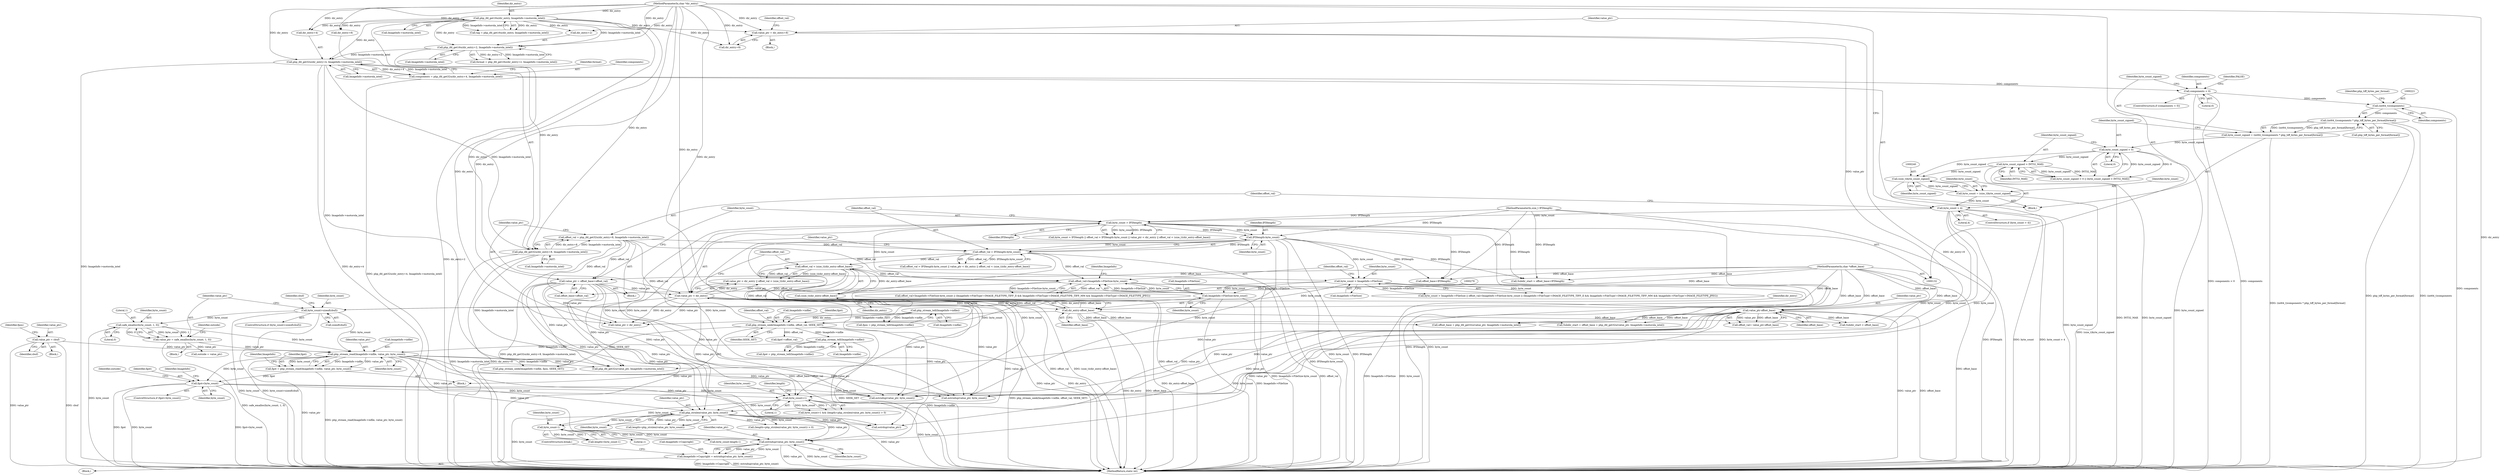 digraph "0_php_082aecfc3a753ad03be82cf14f03ac065723ec92_0@pointer" {
"1000574" [label="(Call,estrndup(value_ptr, byte_count))"];
"1000411" [label="(Call,value_ptr-offset_base)"];
"1000404" [label="(Call,value_ptr = dir_entry+8)"];
"1000134" [label="(MethodParameterIn,char *dir_entry)"];
"1000176" [label="(Call,php_ifd_get16u(dir_entry, ImageInfo->motorola_intel))"];
"1000135" [label="(MethodParameterIn,char *offset_base)"];
"1000273" [label="(Call,value_ptr < dir_entry)"];
"1000256" [label="(Call,value_ptr = offset_base+offset_val)"];
"1000247" [label="(Call,offset_val = php_ifd_get32u(dir_entry+8, ImageInfo->motorola_intel))"];
"1000249" [label="(Call,php_ifd_get32u(dir_entry+8, ImageInfo->motorola_intel))"];
"1000192" [label="(Call,php_ifd_get32u(dir_entry+4, ImageInfo->motorola_intel))"];
"1000183" [label="(Call,php_ifd_get16u(dir_entry+2, ImageInfo->motorola_intel))"];
"1000522" [label="(Call,php_strnlen(value_ptr, byte_count))"];
"1000381" [label="(Call,php_stream_read(ImageInfo->infile, value_ptr, byte_count))"];
"1000366" [label="(Call,php_stream_tell(ImageInfo->infile))"];
"1000358" [label="(Call,php_stream_seek(ImageInfo->infile, offset_val, SEEK_SET))"];
"1000354" [label="(Call,php_stream_tell(ImageInfo->infile))"];
"1000292" [label="(Call,offset_val>ImageInfo->FileSize-byte_count)"];
"1000267" [label="(Call,offset_val > IFDlength-byte_count)"];
"1000269" [label="(Call,IFDlength-byte_count)"];
"1000263" [label="(Call,byte_count > IFDlength)"];
"1000243" [label="(Call,byte_count > 4)"];
"1000237" [label="(Call,byte_count = (size_t)byte_count_signed)"];
"1000239" [label="(Call,(size_t)byte_count_signed)"];
"1000228" [label="(Call,byte_count_signed < 0)"];
"1000217" [label="(Call,byte_count_signed = (int64_t)components * php_tiff_bytes_per_format[format])"];
"1000219" [label="(Call,(int64_t)components * php_tiff_bytes_per_format[format])"];
"1000220" [label="(Call,(int64_t)components)"];
"1000211" [label="(Call,components < 0)"];
"1000190" [label="(Call,components = php_ifd_get32u(dir_entry+4, ImageInfo->motorola_intel))"];
"1000231" [label="(Call,byte_count_signed > INT32_MAX)"];
"1000136" [label="(MethodParameterIn,size_t IFDlength)"];
"1000276" [label="(Call,offset_val < (size_t)(dir_entry-offset_base))"];
"1000278" [label="(Call,(size_t)(dir_entry-offset_base))"];
"1000280" [label="(Call,dir_entry-offset_base)"];
"1000294" [label="(Call,ImageInfo->FileSize-byte_count)"];
"1000286" [label="(Call,byte_count > ImageInfo->FileSize)"];
"1000349" [label="(Call,value_ptr = cbuf)"];
"1000332" [label="(Call,value_ptr = safe_emalloc(byte_count, 1, 0))"];
"1000334" [label="(Call,safe_emalloc(byte_count, 1, 0))"];
"1000327" [label="(Call,byte_count>sizeof(cbuf))"];
"1000516" [label="(Call,byte_count>1)"];
"1000394" [label="(Call,fgot<byte_count)"];
"1000379" [label="(Call,fgot = php_stream_read(ImageInfo->infile, value_ptr, byte_count))"];
"1000530" [label="(Call,byte_count-1)"];
"1000570" [label="(Call,ImageInfo->Copyright = estrndup(value_ptr, byte_count))"];
"1000519" [label="(Call,(length=php_strnlen(value_ptr, byte_count)) > 0)"];
"1000345" [label="(Identifier,cbuf)"];
"1000779" [label="(Call,Subdir_start < offset_base)"];
"1000382" [label="(Call,ImageInfo->infile)"];
"1000276" [label="(Call,offset_val < (size_t)(dir_entry-offset_base))"];
"1000281" [label="(Identifier,dir_entry)"];
"1000178" [label="(Call,ImageInfo->motorola_intel)"];
"1000270" [label="(Identifier,IFDlength)"];
"1000268" [label="(Identifier,offset_val)"];
"1000196" [label="(Call,ImageInfo->motorola_intel)"];
"1000248" [label="(Identifier,offset_val)"];
"1000242" [label="(ControlStructure,if (byte_count > 4))"];
"1000271" [label="(Identifier,byte_count)"];
"1000219" [label="(Call,(int64_t)components * php_tiff_bytes_per_format[format])"];
"1000334" [label="(Call,safe_emalloc(byte_count, 1, 0))"];
"1000351" [label="(Identifier,cbuf)"];
"1000176" [label="(Call,php_ifd_get16u(dir_entry, ImageInfo->motorola_intel))"];
"1000263" [label="(Call,byte_count > IFDlength)"];
"1000528" [label="(Call,length<byte_count-1)"];
"1000571" [label="(Call,ImageInfo->Copyright)"];
"1000524" [label="(Identifier,byte_count)"];
"1000280" [label="(Call,dir_entry-offset_base)"];
"1000212" [label="(Identifier,components)"];
"1000253" [label="(Call,ImageInfo->motorola_intel)"];
"1000355" [label="(Call,ImageInfo->infile)"];
"1000181" [label="(Call,format = php_ifd_get16u(dir_entry+2, ImageInfo->motorola_intel))"];
"1000403" [label="(Block,)"];
"1000782" [label="(Call,Subdir_start > offset_base+IFDlength)"];
"1000262" [label="(Call,byte_count > IFDlength || offset_val > IFDlength-byte_count || value_ptr < dir_entry || offset_val < (size_t)(dir_entry-offset_base))"];
"1000256" [label="(Call,value_ptr = offset_base+offset_val)"];
"1000275" [label="(Identifier,dir_entry)"];
"1000285" [label="(Call,byte_count > ImageInfo->FileSize || offset_val>ImageInfo->FileSize-byte_count || (ImageInfo->FileType!=IMAGE_FILETYPE_TIFF_II && ImageInfo->FileType!=IMAGE_FILETYPE_TIFF_MM && ImageInfo->FileType!=IMAGE_FILETYPE_JPEG))"];
"1000406" [label="(Call,dir_entry+8)"];
"1000224" [label="(Identifier,php_tiff_bytes_per_format)"];
"1000246" [label="(Block,)"];
"1000387" [label="(Call,php_stream_seek(ImageInfo->infile, fpos, SEEK_SET))"];
"1000243" [label="(Call,byte_count > 4)"];
"1000367" [label="(Call,ImageInfo->infile)"];
"1000530" [label="(Call,byte_count-1)"];
"1000331" [label="(Block,)"];
"1000247" [label="(Call,offset_val = php_ifd_get32u(dir_entry+8, ImageInfo->motorola_intel))"];
"1000362" [label="(Identifier,offset_val)"];
"1000222" [label="(Identifier,components)"];
"1000193" [label="(Call,dir_entry+4)"];
"1000342" [label="(Block,)"];
"1000520" [label="(Call,length=php_strnlen(value_ptr, byte_count))"];
"1000216" [label="(Identifier,FALSE)"];
"1000574" [label="(Call,estrndup(value_ptr, byte_count))"];
"1000522" [label="(Call,php_strnlen(value_ptr, byte_count))"];
"1000516" [label="(Call,byte_count>1)"];
"1000239" [label="(Call,(size_t)byte_count_signed)"];
"1000326" [label="(ControlStructure,if (byte_count>sizeof(cbuf)))"];
"1000177" [label="(Identifier,dir_entry)"];
"1000359" [label="(Call,ImageInfo->infile)"];
"1000718" [label="(Call,estrndup(value_ptr, byte_count))"];
"1000532" [label="(Literal,1)"];
"1000220" [label="(Call,(int64_t)components)"];
"1000286" [label="(Call,byte_count > ImageInfo->FileSize)"];
"1000269" [label="(Call,IFDlength-byte_count)"];
"1000273" [label="(Call,value_ptr < dir_entry)"];
"1000227" [label="(Call,byte_count_signed < 0 || (byte_count_signed > INT32_MAX))"];
"1000531" [label="(Identifier,byte_count)"];
"1000538" [label="(Call,estrdup(value_ptr))"];
"1000267" [label="(Call,offset_val > IFDlength-byte_count)"];
"1000338" [label="(Call,outside = value_ptr)"];
"1000250" [label="(Call,dir_entry+8)"];
"1000350" [label="(Identifier,value_ptr)"];
"1000576" [label="(Identifier,byte_count)"];
"1000328" [label="(Identifier,byte_count)"];
"1000191" [label="(Identifier,components)"];
"1000396" [label="(Identifier,byte_count)"];
"1000327" [label="(Call,byte_count>sizeof(cbuf))"];
"1000295" [label="(Call,ImageInfo->FileSize)"];
"1000332" [label="(Call,value_ptr = safe_emalloc(byte_count, 1, 0))"];
"1000192" [label="(Call,php_ifd_get32u(dir_entry+4, ImageInfo->motorola_intel))"];
"1000278" [label="(Call,(size_t)(dir_entry-offset_base))"];
"1000333" [label="(Identifier,value_ptr)"];
"1000770" [label="(Call,offset_base + php_ifd_get32u(value_ptr, ImageInfo->motorola_intel))"];
"1000318" [label="(Call,value_ptr < dir_entry)"];
"1000228" [label="(Call,byte_count_signed < 0)"];
"1000277" [label="(Identifier,offset_val)"];
"1000230" [label="(Literal,0)"];
"1000411" [label="(Call,value_ptr-offset_base)"];
"1000187" [label="(Call,ImageInfo->motorola_intel)"];
"1000233" [label="(Identifier,INT32_MAX)"];
"1000294" [label="(Call,ImageInfo->FileSize-byte_count)"];
"1000282" [label="(Identifier,offset_base)"];
"1000569" [label="(Block,)"];
"1000363" [label="(Identifier,SEEK_SET)"];
"1000292" [label="(Call,offset_val>ImageInfo->FileSize-byte_count)"];
"1000232" [label="(Identifier,byte_count_signed)"];
"1000335" [label="(Identifier,byte_count)"];
"1000274" [label="(Identifier,value_ptr)"];
"1000358" [label="(Call,php_stream_seek(ImageInfo->infile, offset_val, SEEK_SET))"];
"1000218" [label="(Identifier,byte_count_signed)"];
"1000380" [label="(Identifier,fgot)"];
"1000784" [label="(Call,offset_base+IFDlength)"];
"1000365" [label="(Identifier,fgot)"];
"1000245" [label="(Literal,4)"];
"1000266" [label="(Call,offset_val > IFDlength-byte_count || value_ptr < dir_entry || offset_val < (size_t)(dir_entry-offset_base))"];
"1000371" [label="(Call,fgot!=offset_val)"];
"1000238" [label="(Identifier,byte_count)"];
"1000135" [label="(MethodParameterIn,char *offset_base)"];
"1000577" [label="(ControlStructure,break;)"];
"1000797" [label="(MethodReturn,static int)"];
"1000353" [label="(Identifier,fpos)"];
"1000136" [label="(MethodParameterIn,size_t IFDlength)"];
"1000249" [label="(Call,php_ifd_get32u(dir_entry+8, ImageInfo->motorola_intel))"];
"1000410" [label="(Identifier,offset_val)"];
"1000184" [label="(Call,dir_entry+2)"];
"1000264" [label="(Identifier,byte_count)"];
"1000244" [label="(Identifier,byte_count)"];
"1000229" [label="(Identifier,byte_count_signed)"];
"1000405" [label="(Identifier,value_ptr)"];
"1000272" [label="(Call,value_ptr < dir_entry || offset_val < (size_t)(dir_entry-offset_base))"];
"1000523" [label="(Identifier,value_ptr)"];
"1000409" [label="(Call,offset_val= value_ptr-offset_base)"];
"1000339" [label="(Identifier,outside)"];
"1000293" [label="(Identifier,offset_val)"];
"1000521" [label="(Identifier,length)"];
"1000570" [label="(Call,ImageInfo->Copyright = estrndup(value_ptr, byte_count))"];
"1000190" [label="(Call,components = php_ifd_get32u(dir_entry+4, ImageInfo->motorola_intel))"];
"1000389" [label="(Identifier,ImageInfo)"];
"1000258" [label="(Call,offset_base+offset_val)"];
"1000416" [label="(Identifier,ImageInfo)"];
"1000283" [label="(Block,)"];
"1000379" [label="(Call,fgot = php_stream_read(ImageInfo->infile, value_ptr, byte_count))"];
"1000241" [label="(Identifier,byte_count_signed)"];
"1000223" [label="(Call,php_tiff_bytes_per_format[format])"];
"1000381" [label="(Call,php_stream_read(ImageInfo->infile, value_ptr, byte_count))"];
"1000349" [label="(Call,value_ptr = cbuf)"];
"1000413" [label="(Identifier,offset_base)"];
"1000354" [label="(Call,php_stream_tell(ImageInfo->infile))"];
"1000211" [label="(Call,components < 0)"];
"1000772" [label="(Call,php_ifd_get32u(value_ptr, ImageInfo->motorola_intel))"];
"1000394" [label="(Call,fgot<byte_count)"];
"1000517" [label="(Identifier,byte_count)"];
"1000393" [label="(ControlStructure,if (fgot<byte_count))"];
"1000288" [label="(Call,ImageInfo->FileSize)"];
"1000183" [label="(Call,php_ifd_get16u(dir_entry+2, ImageInfo->motorola_intel))"];
"1000329" [label="(Call,sizeof(cbuf))"];
"1000352" [label="(Call,fpos = php_stream_tell(ImageInfo->infile))"];
"1000231" [label="(Call,byte_count_signed > INT32_MAX)"];
"1000336" [label="(Literal,1)"];
"1000291" [label="(Call,offset_val>ImageInfo->FileSize-byte_count || (ImageInfo->FileType!=IMAGE_FILETYPE_TIFF_II && ImageInfo->FileType!=IMAGE_FILETYPE_TIFF_MM && ImageInfo->FileType!=IMAGE_FILETYPE_JPEG))"];
"1000399" [label="(Identifier,outside)"];
"1000298" [label="(Identifier,byte_count)"];
"1000265" [label="(Identifier,IFDlength)"];
"1000202" [label="(Identifier,format)"];
"1000412" [label="(Identifier,value_ptr)"];
"1000515" [label="(Call,byte_count>1 && (length=php_strnlen(value_ptr, byte_count)) > 0)"];
"1000550" [label="(Call,byte_count-length-1)"];
"1000395" [label="(Identifier,fgot)"];
"1000575" [label="(Identifier,value_ptr)"];
"1000404" [label="(Call,value_ptr = dir_entry+8)"];
"1000386" [label="(Identifier,byte_count)"];
"1000174" [label="(Call,tag = php_ifd_get16u(dir_entry, ImageInfo->motorola_intel))"];
"1000768" [label="(Call,Subdir_start = offset_base + php_ifd_get32u(value_ptr, ImageInfo->motorola_intel))"];
"1000337" [label="(Literal,0)"];
"1000210" [label="(ControlStructure,if (components < 0))"];
"1000237" [label="(Call,byte_count = (size_t)byte_count_signed)"];
"1000518" [label="(Literal,1)"];
"1000217" [label="(Call,byte_count_signed = (int64_t)components * php_tiff_bytes_per_format[format])"];
"1000213" [label="(Literal,0)"];
"1000709" [label="(Call,estrndup(value_ptr, byte_count))"];
"1000302" [label="(Identifier,ImageInfo)"];
"1000141" [label="(Block,)"];
"1000366" [label="(Call,php_stream_tell(ImageInfo->infile))"];
"1000257" [label="(Identifier,value_ptr)"];
"1000385" [label="(Identifier,value_ptr)"];
"1000287" [label="(Identifier,byte_count)"];
"1000364" [label="(Call,fgot = php_stream_tell(ImageInfo->infile))"];
"1000134" [label="(MethodParameterIn,char *dir_entry)"];
"1000574" -> "1000570"  [label="AST: "];
"1000574" -> "1000576"  [label="CFG: "];
"1000575" -> "1000574"  [label="AST: "];
"1000576" -> "1000574"  [label="AST: "];
"1000570" -> "1000574"  [label="CFG: "];
"1000574" -> "1000797"  [label="DDG: value_ptr"];
"1000574" -> "1000797"  [label="DDG: byte_count"];
"1000574" -> "1000570"  [label="DDG: value_ptr"];
"1000574" -> "1000570"  [label="DDG: byte_count"];
"1000411" -> "1000574"  [label="DDG: value_ptr"];
"1000273" -> "1000574"  [label="DDG: value_ptr"];
"1000522" -> "1000574"  [label="DDG: value_ptr"];
"1000256" -> "1000574"  [label="DDG: value_ptr"];
"1000381" -> "1000574"  [label="DDG: value_ptr"];
"1000530" -> "1000574"  [label="DDG: byte_count"];
"1000411" -> "1000409"  [label="AST: "];
"1000411" -> "1000413"  [label="CFG: "];
"1000412" -> "1000411"  [label="AST: "];
"1000413" -> "1000411"  [label="AST: "];
"1000409" -> "1000411"  [label="CFG: "];
"1000411" -> "1000797"  [label="DDG: value_ptr"];
"1000411" -> "1000797"  [label="DDG: offset_base"];
"1000411" -> "1000409"  [label="DDG: value_ptr"];
"1000411" -> "1000409"  [label="DDG: offset_base"];
"1000404" -> "1000411"  [label="DDG: value_ptr"];
"1000135" -> "1000411"  [label="DDG: offset_base"];
"1000411" -> "1000522"  [label="DDG: value_ptr"];
"1000411" -> "1000538"  [label="DDG: value_ptr"];
"1000411" -> "1000709"  [label="DDG: value_ptr"];
"1000411" -> "1000718"  [label="DDG: value_ptr"];
"1000411" -> "1000768"  [label="DDG: offset_base"];
"1000411" -> "1000770"  [label="DDG: offset_base"];
"1000411" -> "1000772"  [label="DDG: value_ptr"];
"1000411" -> "1000779"  [label="DDG: offset_base"];
"1000404" -> "1000403"  [label="AST: "];
"1000404" -> "1000406"  [label="CFG: "];
"1000405" -> "1000404"  [label="AST: "];
"1000406" -> "1000404"  [label="AST: "];
"1000410" -> "1000404"  [label="CFG: "];
"1000404" -> "1000797"  [label="DDG: dir_entry+8"];
"1000134" -> "1000404"  [label="DDG: dir_entry"];
"1000176" -> "1000404"  [label="DDG: dir_entry"];
"1000134" -> "1000132"  [label="AST: "];
"1000134" -> "1000797"  [label="DDG: dir_entry"];
"1000134" -> "1000176"  [label="DDG: dir_entry"];
"1000134" -> "1000183"  [label="DDG: dir_entry"];
"1000134" -> "1000184"  [label="DDG: dir_entry"];
"1000134" -> "1000192"  [label="DDG: dir_entry"];
"1000134" -> "1000193"  [label="DDG: dir_entry"];
"1000134" -> "1000249"  [label="DDG: dir_entry"];
"1000134" -> "1000250"  [label="DDG: dir_entry"];
"1000134" -> "1000273"  [label="DDG: dir_entry"];
"1000134" -> "1000280"  [label="DDG: dir_entry"];
"1000134" -> "1000318"  [label="DDG: dir_entry"];
"1000134" -> "1000406"  [label="DDG: dir_entry"];
"1000176" -> "1000174"  [label="AST: "];
"1000176" -> "1000178"  [label="CFG: "];
"1000177" -> "1000176"  [label="AST: "];
"1000178" -> "1000176"  [label="AST: "];
"1000174" -> "1000176"  [label="CFG: "];
"1000176" -> "1000174"  [label="DDG: dir_entry"];
"1000176" -> "1000174"  [label="DDG: ImageInfo->motorola_intel"];
"1000176" -> "1000183"  [label="DDG: dir_entry"];
"1000176" -> "1000183"  [label="DDG: ImageInfo->motorola_intel"];
"1000176" -> "1000184"  [label="DDG: dir_entry"];
"1000176" -> "1000192"  [label="DDG: dir_entry"];
"1000176" -> "1000193"  [label="DDG: dir_entry"];
"1000176" -> "1000249"  [label="DDG: dir_entry"];
"1000176" -> "1000250"  [label="DDG: dir_entry"];
"1000176" -> "1000273"  [label="DDG: dir_entry"];
"1000176" -> "1000318"  [label="DDG: dir_entry"];
"1000176" -> "1000406"  [label="DDG: dir_entry"];
"1000135" -> "1000132"  [label="AST: "];
"1000135" -> "1000797"  [label="DDG: offset_base"];
"1000135" -> "1000256"  [label="DDG: offset_base"];
"1000135" -> "1000258"  [label="DDG: offset_base"];
"1000135" -> "1000280"  [label="DDG: offset_base"];
"1000135" -> "1000768"  [label="DDG: offset_base"];
"1000135" -> "1000770"  [label="DDG: offset_base"];
"1000135" -> "1000779"  [label="DDG: offset_base"];
"1000135" -> "1000782"  [label="DDG: offset_base"];
"1000135" -> "1000784"  [label="DDG: offset_base"];
"1000273" -> "1000272"  [label="AST: "];
"1000273" -> "1000275"  [label="CFG: "];
"1000274" -> "1000273"  [label="AST: "];
"1000275" -> "1000273"  [label="AST: "];
"1000277" -> "1000273"  [label="CFG: "];
"1000272" -> "1000273"  [label="CFG: "];
"1000273" -> "1000797"  [label="DDG: dir_entry"];
"1000273" -> "1000797"  [label="DDG: value_ptr"];
"1000273" -> "1000272"  [label="DDG: value_ptr"];
"1000273" -> "1000272"  [label="DDG: dir_entry"];
"1000256" -> "1000273"  [label="DDG: value_ptr"];
"1000273" -> "1000280"  [label="DDG: dir_entry"];
"1000273" -> "1000318"  [label="DDG: value_ptr"];
"1000273" -> "1000318"  [label="DDG: dir_entry"];
"1000273" -> "1000522"  [label="DDG: value_ptr"];
"1000273" -> "1000538"  [label="DDG: value_ptr"];
"1000273" -> "1000709"  [label="DDG: value_ptr"];
"1000273" -> "1000718"  [label="DDG: value_ptr"];
"1000273" -> "1000772"  [label="DDG: value_ptr"];
"1000256" -> "1000246"  [label="AST: "];
"1000256" -> "1000258"  [label="CFG: "];
"1000257" -> "1000256"  [label="AST: "];
"1000258" -> "1000256"  [label="AST: "];
"1000264" -> "1000256"  [label="CFG: "];
"1000256" -> "1000797"  [label="DDG: offset_base+offset_val"];
"1000256" -> "1000797"  [label="DDG: value_ptr"];
"1000247" -> "1000256"  [label="DDG: offset_val"];
"1000256" -> "1000318"  [label="DDG: value_ptr"];
"1000256" -> "1000522"  [label="DDG: value_ptr"];
"1000256" -> "1000538"  [label="DDG: value_ptr"];
"1000256" -> "1000709"  [label="DDG: value_ptr"];
"1000256" -> "1000718"  [label="DDG: value_ptr"];
"1000256" -> "1000772"  [label="DDG: value_ptr"];
"1000247" -> "1000246"  [label="AST: "];
"1000247" -> "1000249"  [label="CFG: "];
"1000248" -> "1000247"  [label="AST: "];
"1000249" -> "1000247"  [label="AST: "];
"1000257" -> "1000247"  [label="CFG: "];
"1000247" -> "1000797"  [label="DDG: php_ifd_get32u(dir_entry+8, ImageInfo->motorola_intel)"];
"1000249" -> "1000247"  [label="DDG: dir_entry+8"];
"1000249" -> "1000247"  [label="DDG: ImageInfo->motorola_intel"];
"1000247" -> "1000258"  [label="DDG: offset_val"];
"1000247" -> "1000267"  [label="DDG: offset_val"];
"1000247" -> "1000292"  [label="DDG: offset_val"];
"1000247" -> "1000358"  [label="DDG: offset_val"];
"1000249" -> "1000253"  [label="CFG: "];
"1000250" -> "1000249"  [label="AST: "];
"1000253" -> "1000249"  [label="AST: "];
"1000249" -> "1000797"  [label="DDG: ImageInfo->motorola_intel"];
"1000249" -> "1000797"  [label="DDG: dir_entry+8"];
"1000192" -> "1000249"  [label="DDG: ImageInfo->motorola_intel"];
"1000249" -> "1000772"  [label="DDG: ImageInfo->motorola_intel"];
"1000192" -> "1000190"  [label="AST: "];
"1000192" -> "1000196"  [label="CFG: "];
"1000193" -> "1000192"  [label="AST: "];
"1000196" -> "1000192"  [label="AST: "];
"1000190" -> "1000192"  [label="CFG: "];
"1000192" -> "1000797"  [label="DDG: dir_entry+4"];
"1000192" -> "1000797"  [label="DDG: ImageInfo->motorola_intel"];
"1000192" -> "1000190"  [label="DDG: dir_entry+4"];
"1000192" -> "1000190"  [label="DDG: ImageInfo->motorola_intel"];
"1000183" -> "1000192"  [label="DDG: ImageInfo->motorola_intel"];
"1000192" -> "1000772"  [label="DDG: ImageInfo->motorola_intel"];
"1000183" -> "1000181"  [label="AST: "];
"1000183" -> "1000187"  [label="CFG: "];
"1000184" -> "1000183"  [label="AST: "];
"1000187" -> "1000183"  [label="AST: "];
"1000181" -> "1000183"  [label="CFG: "];
"1000183" -> "1000797"  [label="DDG: dir_entry+2"];
"1000183" -> "1000181"  [label="DDG: dir_entry+2"];
"1000183" -> "1000181"  [label="DDG: ImageInfo->motorola_intel"];
"1000522" -> "1000520"  [label="AST: "];
"1000522" -> "1000524"  [label="CFG: "];
"1000523" -> "1000522"  [label="AST: "];
"1000524" -> "1000522"  [label="AST: "];
"1000520" -> "1000522"  [label="CFG: "];
"1000522" -> "1000797"  [label="DDG: byte_count"];
"1000522" -> "1000797"  [label="DDG: value_ptr"];
"1000522" -> "1000519"  [label="DDG: value_ptr"];
"1000522" -> "1000519"  [label="DDG: byte_count"];
"1000522" -> "1000520"  [label="DDG: value_ptr"];
"1000522" -> "1000520"  [label="DDG: byte_count"];
"1000381" -> "1000522"  [label="DDG: value_ptr"];
"1000516" -> "1000522"  [label="DDG: byte_count"];
"1000522" -> "1000530"  [label="DDG: byte_count"];
"1000522" -> "1000538"  [label="DDG: value_ptr"];
"1000381" -> "1000379"  [label="AST: "];
"1000381" -> "1000386"  [label="CFG: "];
"1000382" -> "1000381"  [label="AST: "];
"1000385" -> "1000381"  [label="AST: "];
"1000386" -> "1000381"  [label="AST: "];
"1000379" -> "1000381"  [label="CFG: "];
"1000381" -> "1000797"  [label="DDG: value_ptr"];
"1000381" -> "1000379"  [label="DDG: ImageInfo->infile"];
"1000381" -> "1000379"  [label="DDG: value_ptr"];
"1000381" -> "1000379"  [label="DDG: byte_count"];
"1000366" -> "1000381"  [label="DDG: ImageInfo->infile"];
"1000349" -> "1000381"  [label="DDG: value_ptr"];
"1000332" -> "1000381"  [label="DDG: value_ptr"];
"1000327" -> "1000381"  [label="DDG: byte_count"];
"1000334" -> "1000381"  [label="DDG: byte_count"];
"1000381" -> "1000387"  [label="DDG: ImageInfo->infile"];
"1000381" -> "1000394"  [label="DDG: byte_count"];
"1000381" -> "1000538"  [label="DDG: value_ptr"];
"1000381" -> "1000709"  [label="DDG: value_ptr"];
"1000381" -> "1000718"  [label="DDG: value_ptr"];
"1000381" -> "1000772"  [label="DDG: value_ptr"];
"1000366" -> "1000364"  [label="AST: "];
"1000366" -> "1000367"  [label="CFG: "];
"1000367" -> "1000366"  [label="AST: "];
"1000364" -> "1000366"  [label="CFG: "];
"1000366" -> "1000797"  [label="DDG: ImageInfo->infile"];
"1000366" -> "1000364"  [label="DDG: ImageInfo->infile"];
"1000358" -> "1000366"  [label="DDG: ImageInfo->infile"];
"1000358" -> "1000283"  [label="AST: "];
"1000358" -> "1000363"  [label="CFG: "];
"1000359" -> "1000358"  [label="AST: "];
"1000362" -> "1000358"  [label="AST: "];
"1000363" -> "1000358"  [label="AST: "];
"1000365" -> "1000358"  [label="CFG: "];
"1000358" -> "1000797"  [label="DDG: php_stream_seek(ImageInfo->infile, offset_val, SEEK_SET)"];
"1000358" -> "1000797"  [label="DDG: SEEK_SET"];
"1000354" -> "1000358"  [label="DDG: ImageInfo->infile"];
"1000292" -> "1000358"  [label="DDG: offset_val"];
"1000267" -> "1000358"  [label="DDG: offset_val"];
"1000276" -> "1000358"  [label="DDG: offset_val"];
"1000358" -> "1000371"  [label="DDG: offset_val"];
"1000358" -> "1000387"  [label="DDG: SEEK_SET"];
"1000354" -> "1000352"  [label="AST: "];
"1000354" -> "1000355"  [label="CFG: "];
"1000355" -> "1000354"  [label="AST: "];
"1000352" -> "1000354"  [label="CFG: "];
"1000354" -> "1000352"  [label="DDG: ImageInfo->infile"];
"1000292" -> "1000291"  [label="AST: "];
"1000292" -> "1000294"  [label="CFG: "];
"1000293" -> "1000292"  [label="AST: "];
"1000294" -> "1000292"  [label="AST: "];
"1000302" -> "1000292"  [label="CFG: "];
"1000291" -> "1000292"  [label="CFG: "];
"1000292" -> "1000797"  [label="DDG: ImageInfo->FileSize-byte_count"];
"1000292" -> "1000797"  [label="DDG: offset_val"];
"1000292" -> "1000291"  [label="DDG: offset_val"];
"1000292" -> "1000291"  [label="DDG: ImageInfo->FileSize-byte_count"];
"1000267" -> "1000292"  [label="DDG: offset_val"];
"1000276" -> "1000292"  [label="DDG: offset_val"];
"1000294" -> "1000292"  [label="DDG: ImageInfo->FileSize"];
"1000294" -> "1000292"  [label="DDG: byte_count"];
"1000267" -> "1000266"  [label="AST: "];
"1000267" -> "1000269"  [label="CFG: "];
"1000268" -> "1000267"  [label="AST: "];
"1000269" -> "1000267"  [label="AST: "];
"1000274" -> "1000267"  [label="CFG: "];
"1000266" -> "1000267"  [label="CFG: "];
"1000267" -> "1000797"  [label="DDG: IFDlength-byte_count"];
"1000267" -> "1000797"  [label="DDG: offset_val"];
"1000267" -> "1000266"  [label="DDG: offset_val"];
"1000267" -> "1000266"  [label="DDG: IFDlength-byte_count"];
"1000269" -> "1000267"  [label="DDG: IFDlength"];
"1000269" -> "1000267"  [label="DDG: byte_count"];
"1000267" -> "1000276"  [label="DDG: offset_val"];
"1000269" -> "1000271"  [label="CFG: "];
"1000270" -> "1000269"  [label="AST: "];
"1000271" -> "1000269"  [label="AST: "];
"1000269" -> "1000797"  [label="DDG: IFDlength"];
"1000269" -> "1000797"  [label="DDG: byte_count"];
"1000263" -> "1000269"  [label="DDG: IFDlength"];
"1000263" -> "1000269"  [label="DDG: byte_count"];
"1000136" -> "1000269"  [label="DDG: IFDlength"];
"1000269" -> "1000286"  [label="DDG: byte_count"];
"1000269" -> "1000516"  [label="DDG: byte_count"];
"1000269" -> "1000709"  [label="DDG: byte_count"];
"1000269" -> "1000718"  [label="DDG: byte_count"];
"1000269" -> "1000782"  [label="DDG: IFDlength"];
"1000269" -> "1000784"  [label="DDG: IFDlength"];
"1000263" -> "1000262"  [label="AST: "];
"1000263" -> "1000265"  [label="CFG: "];
"1000264" -> "1000263"  [label="AST: "];
"1000265" -> "1000263"  [label="AST: "];
"1000268" -> "1000263"  [label="CFG: "];
"1000262" -> "1000263"  [label="CFG: "];
"1000263" -> "1000797"  [label="DDG: IFDlength"];
"1000263" -> "1000797"  [label="DDG: byte_count"];
"1000263" -> "1000262"  [label="DDG: byte_count"];
"1000263" -> "1000262"  [label="DDG: IFDlength"];
"1000243" -> "1000263"  [label="DDG: byte_count"];
"1000136" -> "1000263"  [label="DDG: IFDlength"];
"1000263" -> "1000286"  [label="DDG: byte_count"];
"1000263" -> "1000516"  [label="DDG: byte_count"];
"1000263" -> "1000709"  [label="DDG: byte_count"];
"1000263" -> "1000718"  [label="DDG: byte_count"];
"1000263" -> "1000782"  [label="DDG: IFDlength"];
"1000263" -> "1000784"  [label="DDG: IFDlength"];
"1000243" -> "1000242"  [label="AST: "];
"1000243" -> "1000245"  [label="CFG: "];
"1000244" -> "1000243"  [label="AST: "];
"1000245" -> "1000243"  [label="AST: "];
"1000248" -> "1000243"  [label="CFG: "];
"1000405" -> "1000243"  [label="CFG: "];
"1000243" -> "1000797"  [label="DDG: byte_count"];
"1000243" -> "1000797"  [label="DDG: byte_count > 4"];
"1000237" -> "1000243"  [label="DDG: byte_count"];
"1000243" -> "1000516"  [label="DDG: byte_count"];
"1000243" -> "1000709"  [label="DDG: byte_count"];
"1000243" -> "1000718"  [label="DDG: byte_count"];
"1000237" -> "1000141"  [label="AST: "];
"1000237" -> "1000239"  [label="CFG: "];
"1000238" -> "1000237"  [label="AST: "];
"1000239" -> "1000237"  [label="AST: "];
"1000244" -> "1000237"  [label="CFG: "];
"1000237" -> "1000797"  [label="DDG: (size_t)byte_count_signed"];
"1000239" -> "1000237"  [label="DDG: byte_count_signed"];
"1000239" -> "1000241"  [label="CFG: "];
"1000240" -> "1000239"  [label="AST: "];
"1000241" -> "1000239"  [label="AST: "];
"1000239" -> "1000797"  [label="DDG: byte_count_signed"];
"1000228" -> "1000239"  [label="DDG: byte_count_signed"];
"1000231" -> "1000239"  [label="DDG: byte_count_signed"];
"1000228" -> "1000227"  [label="AST: "];
"1000228" -> "1000230"  [label="CFG: "];
"1000229" -> "1000228"  [label="AST: "];
"1000230" -> "1000228"  [label="AST: "];
"1000232" -> "1000228"  [label="CFG: "];
"1000227" -> "1000228"  [label="CFG: "];
"1000228" -> "1000797"  [label="DDG: byte_count_signed"];
"1000228" -> "1000227"  [label="DDG: byte_count_signed"];
"1000228" -> "1000227"  [label="DDG: 0"];
"1000217" -> "1000228"  [label="DDG: byte_count_signed"];
"1000228" -> "1000231"  [label="DDG: byte_count_signed"];
"1000217" -> "1000141"  [label="AST: "];
"1000217" -> "1000219"  [label="CFG: "];
"1000218" -> "1000217"  [label="AST: "];
"1000219" -> "1000217"  [label="AST: "];
"1000229" -> "1000217"  [label="CFG: "];
"1000217" -> "1000797"  [label="DDG: (int64_t)components * php_tiff_bytes_per_format[format]"];
"1000219" -> "1000217"  [label="DDG: (int64_t)components"];
"1000219" -> "1000217"  [label="DDG: php_tiff_bytes_per_format[format]"];
"1000219" -> "1000223"  [label="CFG: "];
"1000220" -> "1000219"  [label="AST: "];
"1000223" -> "1000219"  [label="AST: "];
"1000219" -> "1000797"  [label="DDG: php_tiff_bytes_per_format[format]"];
"1000219" -> "1000797"  [label="DDG: (int64_t)components"];
"1000220" -> "1000219"  [label="DDG: components"];
"1000220" -> "1000222"  [label="CFG: "];
"1000221" -> "1000220"  [label="AST: "];
"1000222" -> "1000220"  [label="AST: "];
"1000224" -> "1000220"  [label="CFG: "];
"1000220" -> "1000797"  [label="DDG: components"];
"1000211" -> "1000220"  [label="DDG: components"];
"1000211" -> "1000210"  [label="AST: "];
"1000211" -> "1000213"  [label="CFG: "];
"1000212" -> "1000211"  [label="AST: "];
"1000213" -> "1000211"  [label="AST: "];
"1000216" -> "1000211"  [label="CFG: "];
"1000218" -> "1000211"  [label="CFG: "];
"1000211" -> "1000797"  [label="DDG: components"];
"1000211" -> "1000797"  [label="DDG: components < 0"];
"1000190" -> "1000211"  [label="DDG: components"];
"1000190" -> "1000141"  [label="AST: "];
"1000191" -> "1000190"  [label="AST: "];
"1000202" -> "1000190"  [label="CFG: "];
"1000190" -> "1000797"  [label="DDG: php_ifd_get32u(dir_entry+4, ImageInfo->motorola_intel)"];
"1000231" -> "1000227"  [label="AST: "];
"1000231" -> "1000233"  [label="CFG: "];
"1000232" -> "1000231"  [label="AST: "];
"1000233" -> "1000231"  [label="AST: "];
"1000227" -> "1000231"  [label="CFG: "];
"1000231" -> "1000797"  [label="DDG: INT32_MAX"];
"1000231" -> "1000797"  [label="DDG: byte_count_signed"];
"1000231" -> "1000227"  [label="DDG: byte_count_signed"];
"1000231" -> "1000227"  [label="DDG: INT32_MAX"];
"1000136" -> "1000132"  [label="AST: "];
"1000136" -> "1000797"  [label="DDG: IFDlength"];
"1000136" -> "1000782"  [label="DDG: IFDlength"];
"1000136" -> "1000784"  [label="DDG: IFDlength"];
"1000276" -> "1000272"  [label="AST: "];
"1000276" -> "1000278"  [label="CFG: "];
"1000277" -> "1000276"  [label="AST: "];
"1000278" -> "1000276"  [label="AST: "];
"1000272" -> "1000276"  [label="CFG: "];
"1000276" -> "1000797"  [label="DDG: (size_t)(dir_entry-offset_base)"];
"1000276" -> "1000797"  [label="DDG: offset_val"];
"1000276" -> "1000272"  [label="DDG: offset_val"];
"1000276" -> "1000272"  [label="DDG: (size_t)(dir_entry-offset_base)"];
"1000278" -> "1000276"  [label="DDG: dir_entry-offset_base"];
"1000278" -> "1000280"  [label="CFG: "];
"1000279" -> "1000278"  [label="AST: "];
"1000280" -> "1000278"  [label="AST: "];
"1000278" -> "1000797"  [label="DDG: dir_entry-offset_base"];
"1000280" -> "1000278"  [label="DDG: dir_entry"];
"1000280" -> "1000278"  [label="DDG: offset_base"];
"1000280" -> "1000282"  [label="CFG: "];
"1000281" -> "1000280"  [label="AST: "];
"1000282" -> "1000280"  [label="AST: "];
"1000280" -> "1000797"  [label="DDG: offset_base"];
"1000280" -> "1000797"  [label="DDG: dir_entry"];
"1000280" -> "1000318"  [label="DDG: dir_entry"];
"1000280" -> "1000768"  [label="DDG: offset_base"];
"1000280" -> "1000770"  [label="DDG: offset_base"];
"1000280" -> "1000779"  [label="DDG: offset_base"];
"1000294" -> "1000298"  [label="CFG: "];
"1000295" -> "1000294"  [label="AST: "];
"1000298" -> "1000294"  [label="AST: "];
"1000294" -> "1000797"  [label="DDG: byte_count"];
"1000294" -> "1000797"  [label="DDG: ImageInfo->FileSize"];
"1000286" -> "1000294"  [label="DDG: ImageInfo->FileSize"];
"1000286" -> "1000294"  [label="DDG: byte_count"];
"1000294" -> "1000327"  [label="DDG: byte_count"];
"1000286" -> "1000285"  [label="AST: "];
"1000286" -> "1000288"  [label="CFG: "];
"1000287" -> "1000286"  [label="AST: "];
"1000288" -> "1000286"  [label="AST: "];
"1000293" -> "1000286"  [label="CFG: "];
"1000285" -> "1000286"  [label="CFG: "];
"1000286" -> "1000797"  [label="DDG: byte_count"];
"1000286" -> "1000797"  [label="DDG: ImageInfo->FileSize"];
"1000286" -> "1000285"  [label="DDG: byte_count"];
"1000286" -> "1000285"  [label="DDG: ImageInfo->FileSize"];
"1000286" -> "1000327"  [label="DDG: byte_count"];
"1000349" -> "1000342"  [label="AST: "];
"1000349" -> "1000351"  [label="CFG: "];
"1000350" -> "1000349"  [label="AST: "];
"1000351" -> "1000349"  [label="AST: "];
"1000353" -> "1000349"  [label="CFG: "];
"1000349" -> "1000797"  [label="DDG: cbuf"];
"1000349" -> "1000797"  [label="DDG: value_ptr"];
"1000332" -> "1000331"  [label="AST: "];
"1000332" -> "1000334"  [label="CFG: "];
"1000333" -> "1000332"  [label="AST: "];
"1000334" -> "1000332"  [label="AST: "];
"1000339" -> "1000332"  [label="CFG: "];
"1000332" -> "1000797"  [label="DDG: safe_emalloc(byte_count, 1, 0)"];
"1000334" -> "1000332"  [label="DDG: byte_count"];
"1000334" -> "1000332"  [label="DDG: 1"];
"1000334" -> "1000332"  [label="DDG: 0"];
"1000332" -> "1000338"  [label="DDG: value_ptr"];
"1000334" -> "1000337"  [label="CFG: "];
"1000335" -> "1000334"  [label="AST: "];
"1000336" -> "1000334"  [label="AST: "];
"1000337" -> "1000334"  [label="AST: "];
"1000334" -> "1000797"  [label="DDG: byte_count"];
"1000327" -> "1000334"  [label="DDG: byte_count"];
"1000327" -> "1000326"  [label="AST: "];
"1000327" -> "1000329"  [label="CFG: "];
"1000328" -> "1000327"  [label="AST: "];
"1000329" -> "1000327"  [label="AST: "];
"1000333" -> "1000327"  [label="CFG: "];
"1000345" -> "1000327"  [label="CFG: "];
"1000327" -> "1000797"  [label="DDG: byte_count"];
"1000327" -> "1000797"  [label="DDG: byte_count>sizeof(cbuf)"];
"1000516" -> "1000515"  [label="AST: "];
"1000516" -> "1000518"  [label="CFG: "];
"1000517" -> "1000516"  [label="AST: "];
"1000518" -> "1000516"  [label="AST: "];
"1000521" -> "1000516"  [label="CFG: "];
"1000515" -> "1000516"  [label="CFG: "];
"1000516" -> "1000797"  [label="DDG: byte_count"];
"1000516" -> "1000515"  [label="DDG: byte_count"];
"1000516" -> "1000515"  [label="DDG: 1"];
"1000394" -> "1000516"  [label="DDG: byte_count"];
"1000516" -> "1000530"  [label="DDG: byte_count"];
"1000394" -> "1000393"  [label="AST: "];
"1000394" -> "1000396"  [label="CFG: "];
"1000395" -> "1000394"  [label="AST: "];
"1000396" -> "1000394"  [label="AST: "];
"1000399" -> "1000394"  [label="CFG: "];
"1000416" -> "1000394"  [label="CFG: "];
"1000394" -> "1000797"  [label="DDG: byte_count"];
"1000394" -> "1000797"  [label="DDG: fgot<byte_count"];
"1000394" -> "1000797"  [label="DDG: fgot"];
"1000379" -> "1000394"  [label="DDG: fgot"];
"1000394" -> "1000709"  [label="DDG: byte_count"];
"1000394" -> "1000718"  [label="DDG: byte_count"];
"1000379" -> "1000283"  [label="AST: "];
"1000380" -> "1000379"  [label="AST: "];
"1000389" -> "1000379"  [label="CFG: "];
"1000379" -> "1000797"  [label="DDG: php_stream_read(ImageInfo->infile, value_ptr, byte_count)"];
"1000530" -> "1000528"  [label="AST: "];
"1000530" -> "1000532"  [label="CFG: "];
"1000531" -> "1000530"  [label="AST: "];
"1000532" -> "1000530"  [label="AST: "];
"1000528" -> "1000530"  [label="CFG: "];
"1000530" -> "1000528"  [label="DDG: byte_count"];
"1000530" -> "1000528"  [label="DDG: 1"];
"1000530" -> "1000550"  [label="DDG: byte_count"];
"1000570" -> "1000569"  [label="AST: "];
"1000571" -> "1000570"  [label="AST: "];
"1000577" -> "1000570"  [label="CFG: "];
"1000570" -> "1000797"  [label="DDG: ImageInfo->Copyright"];
"1000570" -> "1000797"  [label="DDG: estrndup(value_ptr, byte_count)"];
}

